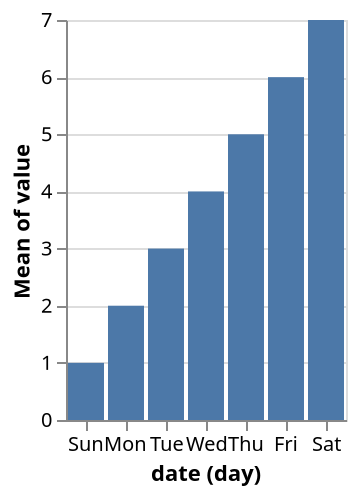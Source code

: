 {"$schema":"https://vega.github.io/schema/vega-lite/v2.json","data":{"values":[{"date":"2018-09-09","value":1},{"date":"2018-09-10","value":2},{"date":"2018-09-11","value":3},{"date":"2018-09-12","value":4},{"date":"2018-09-13","value":5},{"date":"2018-09-14","value":6},{"date":"2018-09-15","value":7},{"date":"2018-09-16","value":1},{"date":"2018-09-17","value":2},{"date":"2018-09-18","value":3},{"date":"2018-09-19","value":4},{"date":"2018-09-20","value":5},{"date":"2018-09-21","value":6},{"date":"2018-09-22","value":7}]},"mark":"bar","encoding":{"x":{"field":"date","timeUnit":"utcday","type":"ordinal"},"y":{"field":"value","aggregate":"mean","type":"quantitative"}}}